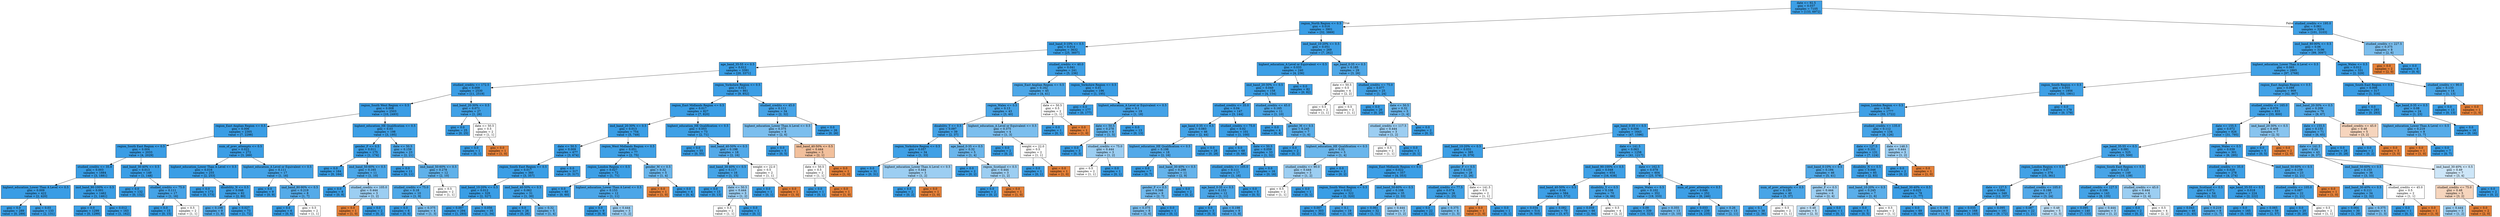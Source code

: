 digraph Tree {
node [shape=box, style="filled", color="black"] ;
0 [label="date <= 92.5\ngini = 0.037\nsamples = 7105\nvalue = [133, 6972]", fillcolor="#399de5fa"] ;
1 [label="region_North Region <= 0.5\ngini = 0.016\nsamples = 3901\nvalue = [32, 3869]", fillcolor="#399de5fd"] ;
0 -> 1 [labeldistance=2.5, labelangle=45, headlabel="True"] ;
2 [label="imd_band_0-10% <= 0.5\ngini = 0.014\nsamples = 3632\nvalue = [25, 3607]", fillcolor="#399de5fd"] ;
1 -> 2 ;
3 [label="age_band_35-55 <= 0.5\ngini = 0.012\nsamples = 3391\nvalue = [20, 3371]", fillcolor="#399de5fd"] ;
2 -> 3 ;
4 [label="studied_credits <= 172.5\ngini = 0.009\nsamples = 2530\nvalue = [11, 2519]", fillcolor="#399de5fe"] ;
3 -> 4 ;
5 [label="region_South West Region <= 0.5\ngini = 0.008\nsamples = 2503\nvalue = [10, 2493]", fillcolor="#399de5fe"] ;
4 -> 5 ;
6 [label="region_East Anglian Region <= 0.5\ngini = 0.006\nsamples = 2305\nvalue = [7, 2298]", fillcolor="#399de5fe"] ;
5 -> 6 ;
7 [label="region_South East Region <= 0.5\ngini = 0.004\nsamples = 2033\nvalue = [4, 2029]", fillcolor="#399de5fe"] ;
6 -> 7 ;
8 [label="studied_credits <= 35.0\ngini = 0.003\nsamples = 1884\nvalue = [3, 1881]", fillcolor="#399de5ff"] ;
7 -> 8 ;
9 [label="highest_education_Lower Than A Level <= 0.5\ngini = 0.009\nsamples = 422\nvalue = [2, 420]", fillcolor="#399de5fe"] ;
8 -> 9 ;
10 [label="gini = 0.0\nsamples = 289\nvalue = [0, 289]", fillcolor="#399de5ff"] ;
9 -> 10 ;
11 [label="gini = 0.03\nsamples = 133\nvalue = [2, 131]", fillcolor="#399de5fb"] ;
9 -> 11 ;
12 [label="imd_band_90-100% <= 0.5\ngini = 0.001\nsamples = 1462\nvalue = [1, 1461]", fillcolor="#399de5ff"] ;
8 -> 12 ;
13 [label="gini = 0.0\nsamples = 1299\nvalue = [0, 1299]", fillcolor="#399de5ff"] ;
12 -> 13 ;
14 [label="gini = 0.012\nsamples = 163\nvalue = [1, 162]", fillcolor="#399de5fd"] ;
12 -> 14 ;
15 [label="imd_band_30-40% <= 0.5\ngini = 0.013\nsamples = 149\nvalue = [1, 148]", fillcolor="#399de5fd"] ;
7 -> 15 ;
16 [label="gini = 0.0\nsamples = 132\nvalue = [0, 132]", fillcolor="#399de5ff"] ;
15 -> 16 ;
17 [label="studied_credits <= 75.0\ngini = 0.111\nsamples = 17\nvalue = [1, 16]", fillcolor="#399de5ef"] ;
15 -> 17 ;
18 [label="gini = 0.0\nsamples = 15\nvalue = [0, 15]", fillcolor="#399de5ff"] ;
17 -> 18 ;
19 [label="gini = 0.5\nsamples = 2\nvalue = [1, 1]", fillcolor="#e5813900"] ;
17 -> 19 ;
20 [label="num_of_prev_attempts <= 0.5\ngini = 0.022\nsamples = 272\nvalue = [3, 269]", fillcolor="#399de5fc"] ;
6 -> 20 ;
21 [label="highest_education_Lower Than A Level <= 0.5\ngini = 0.016\nsamples = 255\nvalue = [2, 253]", fillcolor="#399de5fd"] ;
20 -> 21 ;
22 [label="gini = 0.0\nsamples = 173\nvalue = [0, 173]", fillcolor="#399de5ff"] ;
21 -> 22 ;
23 [label="disability_N <= 0.5\ngini = 0.048\nsamples = 82\nvalue = [2, 80]", fillcolor="#399de5f9"] ;
21 -> 23 ;
24 [label="gini = 0.198\nsamples = 9\nvalue = [1, 8]", fillcolor="#399de5df"] ;
23 -> 24 ;
25 [label="gini = 0.027\nsamples = 73\nvalue = [1, 72]", fillcolor="#399de5fb"] ;
23 -> 25 ;
26 [label="highest_education_A Level or Equivalent <= 0.5\ngini = 0.111\nsamples = 17\nvalue = [1, 16]", fillcolor="#399de5ef"] ;
20 -> 26 ;
27 [label="gini = 0.0\nsamples = 9\nvalue = [0, 9]", fillcolor="#399de5ff"] ;
26 -> 27 ;
28 [label="imd_band_80-90% <= 0.5\ngini = 0.219\nsamples = 8\nvalue = [1, 7]", fillcolor="#399de5db"] ;
26 -> 28 ;
29 [label="gini = 0.0\nsamples = 6\nvalue = [0, 6]", fillcolor="#399de5ff"] ;
28 -> 29 ;
30 [label="gini = 0.5\nsamples = 2\nvalue = [1, 1]", fillcolor="#e5813900"] ;
28 -> 30 ;
31 [label="highest_education_HE Qualification <= 0.5\ngini = 0.03\nsamples = 198\nvalue = [3, 195]", fillcolor="#399de5fb"] ;
5 -> 31 ;
32 [label="gender_F <= 0.5\ngini = 0.011\nsamples = 175\nvalue = [1, 174]", fillcolor="#399de5fe"] ;
31 -> 32 ;
33 [label="gini = 0.0\nsamples = 164\nvalue = [0, 164]", fillcolor="#399de5ff"] ;
32 -> 33 ;
34 [label="imd_band_50-60% <= 0.5\ngini = 0.165\nsamples = 11\nvalue = [1, 10]", fillcolor="#399de5e6"] ;
32 -> 34 ;
35 [label="gini = 0.0\nsamples = 8\nvalue = [0, 8]", fillcolor="#399de5ff"] ;
34 -> 35 ;
36 [label="studied_credits <= 105.0\ngini = 0.444\nsamples = 3\nvalue = [1, 2]", fillcolor="#399de57f"] ;
34 -> 36 ;
37 [label="gini = 0.0\nsamples = 1\nvalue = [1, 0]", fillcolor="#e58139ff"] ;
36 -> 37 ;
38 [label="gini = 0.0\nsamples = 2\nvalue = [0, 2]", fillcolor="#399de5ff"] ;
36 -> 38 ;
39 [label="date <= 50.5\ngini = 0.159\nsamples = 23\nvalue = [2, 21]", fillcolor="#399de5e7"] ;
31 -> 39 ;
40 [label="gini = 0.0\nsamples = 11\nvalue = [0, 11]", fillcolor="#399de5ff"] ;
39 -> 40 ;
41 [label="imd_band_50-60% <= 0.5\ngini = 0.278\nsamples = 12\nvalue = [2, 10]", fillcolor="#399de5cc"] ;
39 -> 41 ;
42 [label="studied_credits <= 75.0\ngini = 0.18\nsamples = 10\nvalue = [1, 9]", fillcolor="#399de5e3"] ;
41 -> 42 ;
43 [label="gini = 0.0\nsamples = 6\nvalue = [0, 6]", fillcolor="#399de5ff"] ;
42 -> 43 ;
44 [label="gini = 0.375\nsamples = 4\nvalue = [1, 3]", fillcolor="#399de5aa"] ;
42 -> 44 ;
45 [label="gini = 0.5\nsamples = 2\nvalue = [1, 1]", fillcolor="#e5813900"] ;
41 -> 45 ;
46 [label="imd_band_20-30% <= 0.5\ngini = 0.071\nsamples = 27\nvalue = [1, 26]", fillcolor="#399de5f5"] ;
4 -> 46 ;
47 [label="gini = 0.0\nsamples = 25\nvalue = [0, 25]", fillcolor="#399de5ff"] ;
46 -> 47 ;
48 [label="date <= 50.5\ngini = 0.5\nsamples = 2\nvalue = [1, 1]", fillcolor="#e5813900"] ;
46 -> 48 ;
49 [label="gini = 0.0\nsamples = 1\nvalue = [0, 1]", fillcolor="#399de5ff"] ;
48 -> 49 ;
50 [label="gini = 0.0\nsamples = 1\nvalue = [1, 0]", fillcolor="#e58139ff"] ;
48 -> 50 ;
51 [label="region_Yorkshire Region <= 0.5\ngini = 0.021\nsamples = 861\nvalue = [9, 852]", fillcolor="#399de5fc"] ;
3 -> 51 ;
52 [label="region_East Midlands Region <= 0.5\ngini = 0.017\nsamples = 827\nvalue = [7, 820]", fillcolor="#399de5fd"] ;
51 -> 52 ;
53 [label="imd_band_20-30% <= 0.5\ngini = 0.013\nsamples = 754\nvalue = [5, 749]", fillcolor="#399de5fd"] ;
52 -> 53 ;
54 [label="date <= 50.5\ngini = 0.009\nsamples = 677\nvalue = [3, 674]", fillcolor="#399de5fe"] ;
53 -> 54 ;
55 [label="region_South East Region <= 0.5\ngini = 0.017\nsamples = 360\nvalue = [3, 357]", fillcolor="#399de5fd"] ;
54 -> 55 ;
56 [label="imd_band_10-20% <= 0.5\ngini = 0.012\nsamples = 329\nvalue = [2, 327]", fillcolor="#399de5fd"] ;
55 -> 56 ;
57 [label="gini = 0.007\nsamples = 294\nvalue = [1, 293]", fillcolor="#399de5fe"] ;
56 -> 57 ;
58 [label="gini = 0.056\nsamples = 35\nvalue = [1, 34]", fillcolor="#399de5f8"] ;
56 -> 58 ;
59 [label="imd_band_40-50% <= 0.5\ngini = 0.062\nsamples = 31\nvalue = [1, 30]", fillcolor="#399de5f6"] ;
55 -> 59 ;
60 [label="gini = 0.0\nsamples = 26\nvalue = [0, 26]", fillcolor="#399de5ff"] ;
59 -> 60 ;
61 [label="gini = 0.32\nsamples = 5\nvalue = [1, 4]", fillcolor="#399de5bf"] ;
59 -> 61 ;
62 [label="gini = 0.0\nsamples = 317\nvalue = [0, 317]", fillcolor="#399de5ff"] ;
54 -> 62 ;
63 [label="region_West Midlands Region <= 0.5\ngini = 0.051\nsamples = 77\nvalue = [2, 75]", fillcolor="#399de5f8"] ;
53 -> 63 ;
64 [label="region_London Region <= 0.5\ngini = 0.027\nsamples = 72\nvalue = [1, 71]", fillcolor="#399de5fb"] ;
63 -> 64 ;
65 [label="gini = 0.0\nsamples = 60\nvalue = [0, 60]", fillcolor="#399de5ff"] ;
64 -> 65 ;
66 [label="highest_education_Lower Than A Level <= 0.5\ngini = 0.153\nsamples = 12\nvalue = [1, 11]", fillcolor="#399de5e8"] ;
64 -> 66 ;
67 [label="gini = 0.0\nsamples = 9\nvalue = [0, 9]", fillcolor="#399de5ff"] ;
66 -> 67 ;
68 [label="gini = 0.444\nsamples = 3\nvalue = [1, 2]", fillcolor="#399de57f"] ;
66 -> 68 ;
69 [label="gender_M <= 0.5\ngini = 0.32\nsamples = 5\nvalue = [1, 4]", fillcolor="#399de5bf"] ;
63 -> 69 ;
70 [label="gini = 0.0\nsamples = 1\nvalue = [1, 0]", fillcolor="#e58139ff"] ;
69 -> 70 ;
71 [label="gini = 0.0\nsamples = 4\nvalue = [0, 4]", fillcolor="#399de5ff"] ;
69 -> 71 ;
72 [label="highest_education_HE Qualification <= 0.5\ngini = 0.053\nsamples = 73\nvalue = [2, 71]", fillcolor="#399de5f8"] ;
52 -> 72 ;
73 [label="gini = 0.0\nsamples = 55\nvalue = [0, 55]", fillcolor="#399de5ff"] ;
72 -> 73 ;
74 [label="imd_band_40-50% <= 0.5\ngini = 0.198\nsamples = 18\nvalue = [2, 16]", fillcolor="#399de5df"] ;
72 -> 74 ;
75 [label="imd_band_30-40% <= 0.5\ngini = 0.117\nsamples = 16\nvalue = [1, 15]", fillcolor="#399de5ee"] ;
74 -> 75 ;
76 [label="gini = 0.0\nsamples = 13\nvalue = [0, 13]", fillcolor="#399de5ff"] ;
75 -> 76 ;
77 [label="date <= 50.5\ngini = 0.444\nsamples = 3\nvalue = [1, 2]", fillcolor="#399de57f"] ;
75 -> 77 ;
78 [label="gini = 0.5\nsamples = 2\nvalue = [1, 1]", fillcolor="#e5813900"] ;
77 -> 78 ;
79 [label="gini = 0.0\nsamples = 1\nvalue = [0, 1]", fillcolor="#399de5ff"] ;
77 -> 79 ;
80 [label="weight <= 22.0\ngini = 0.5\nsamples = 2\nvalue = [1, 1]", fillcolor="#e5813900"] ;
74 -> 80 ;
81 [label="gini = 0.0\nsamples = 1\nvalue = [0, 1]", fillcolor="#399de5ff"] ;
80 -> 81 ;
82 [label="gini = 0.0\nsamples = 1\nvalue = [1, 0]", fillcolor="#e58139ff"] ;
80 -> 82 ;
83 [label="studied_credits <= 45.0\ngini = 0.111\nsamples = 34\nvalue = [2, 32]", fillcolor="#399de5ef"] ;
51 -> 83 ;
84 [label="highest_education_Lower Than A Level <= 0.5\ngini = 0.375\nsamples = 8\nvalue = [2, 6]", fillcolor="#399de5aa"] ;
83 -> 84 ;
85 [label="gini = 0.0\nsamples = 5\nvalue = [0, 5]", fillcolor="#399de5ff"] ;
84 -> 85 ;
86 [label="imd_band_40-50% <= 0.5\ngini = 0.444\nsamples = 3\nvalue = [2, 1]", fillcolor="#e581397f"] ;
84 -> 86 ;
87 [label="date <= 50.5\ngini = 0.5\nsamples = 2\nvalue = [1, 1]", fillcolor="#e5813900"] ;
86 -> 87 ;
88 [label="gini = 0.0\nsamples = 1\nvalue = [0, 1]", fillcolor="#399de5ff"] ;
87 -> 88 ;
89 [label="gini = 0.0\nsamples = 1\nvalue = [1, 0]", fillcolor="#e58139ff"] ;
87 -> 89 ;
90 [label="gini = 0.0\nsamples = 1\nvalue = [1, 0]", fillcolor="#e58139ff"] ;
86 -> 90 ;
91 [label="gini = 0.0\nsamples = 26\nvalue = [0, 26]", fillcolor="#399de5ff"] ;
83 -> 91 ;
92 [label="studied_credits <= 40.0\ngini = 0.041\nsamples = 241\nvalue = [5, 236]", fillcolor="#399de5fa"] ;
2 -> 92 ;
93 [label="region_East Anglian Region <= 0.5\ngini = 0.162\nsamples = 45\nvalue = [4, 41]", fillcolor="#399de5e6"] ;
92 -> 93 ;
94 [label="region_Wales <= 0.5\ngini = 0.13\nsamples = 43\nvalue = [3, 40]", fillcolor="#399de5ec"] ;
93 -> 94 ;
95 [label="disability_Y <= 0.5\ngini = 0.097\nsamples = 39\nvalue = [2, 37]", fillcolor="#399de5f1"] ;
94 -> 95 ;
96 [label="region_Yorkshire Region <= 0.5\ngini = 0.057\nsamples = 34\nvalue = [1, 33]", fillcolor="#399de5f7"] ;
95 -> 96 ;
97 [label="gini = 0.0\nsamples = 31\nvalue = [0, 31]", fillcolor="#399de5ff"] ;
96 -> 97 ;
98 [label="highest_education_Lower Than A Level <= 0.5\ngini = 0.444\nsamples = 3\nvalue = [1, 2]", fillcolor="#399de57f"] ;
96 -> 98 ;
99 [label="gini = 0.0\nsamples = 2\nvalue = [0, 2]", fillcolor="#399de5ff"] ;
98 -> 99 ;
100 [label="gini = 0.0\nsamples = 1\nvalue = [1, 0]", fillcolor="#e58139ff"] ;
98 -> 100 ;
101 [label="age_band_0-35 <= 0.5\ngini = 0.32\nsamples = 5\nvalue = [1, 4]", fillcolor="#399de5bf"] ;
95 -> 101 ;
102 [label="gini = 0.0\nsamples = 2\nvalue = [0, 2]", fillcolor="#399de5ff"] ;
101 -> 102 ;
103 [label="region_Scotland <= 0.5\ngini = 0.444\nsamples = 3\nvalue = [1, 2]", fillcolor="#399de57f"] ;
101 -> 103 ;
104 [label="gini = 0.0\nsamples = 2\nvalue = [0, 2]", fillcolor="#399de5ff"] ;
103 -> 104 ;
105 [label="gini = 0.0\nsamples = 1\nvalue = [1, 0]", fillcolor="#e58139ff"] ;
103 -> 105 ;
106 [label="highest_education_A Level or Equivalent <= 0.5\ngini = 0.375\nsamples = 4\nvalue = [1, 3]", fillcolor="#399de5aa"] ;
94 -> 106 ;
107 [label="gini = 0.0\nsamples = 2\nvalue = [0, 2]", fillcolor="#399de5ff"] ;
106 -> 107 ;
108 [label="weight <= 22.0\ngini = 0.5\nsamples = 2\nvalue = [1, 1]", fillcolor="#e5813900"] ;
106 -> 108 ;
109 [label="gini = 0.0\nsamples = 1\nvalue = [0, 1]", fillcolor="#399de5ff"] ;
108 -> 109 ;
110 [label="gini = 0.0\nsamples = 1\nvalue = [1, 0]", fillcolor="#e58139ff"] ;
108 -> 110 ;
111 [label="date <= 50.5\ngini = 0.5\nsamples = 2\nvalue = [1, 1]", fillcolor="#e5813900"] ;
93 -> 111 ;
112 [label="gini = 0.0\nsamples = 1\nvalue = [0, 1]", fillcolor="#399de5ff"] ;
111 -> 112 ;
113 [label="gini = 0.0\nsamples = 1\nvalue = [1, 0]", fillcolor="#e58139ff"] ;
111 -> 113 ;
114 [label="region_Yorkshire Region <= 0.5\ngini = 0.01\nsamples = 196\nvalue = [1, 195]", fillcolor="#399de5fe"] ;
92 -> 114 ;
115 [label="gini = 0.0\nsamples = 177\nvalue = [0, 177]", fillcolor="#399de5ff"] ;
114 -> 115 ;
116 [label="highest_education_A Level or Equivalent <= 0.5\ngini = 0.1\nsamples = 19\nvalue = [1, 18]", fillcolor="#399de5f1"] ;
114 -> 116 ;
117 [label="date <= 50.5\ngini = 0.278\nsamples = 6\nvalue = [1, 5]", fillcolor="#399de5cc"] ;
116 -> 117 ;
118 [label="gini = 0.0\nsamples = 3\nvalue = [0, 3]", fillcolor="#399de5ff"] ;
117 -> 118 ;
119 [label="studied_credits <= 75.0\ngini = 0.444\nsamples = 3\nvalue = [1, 2]", fillcolor="#399de57f"] ;
117 -> 119 ;
120 [label="gini = 0.5\nsamples = 2\nvalue = [1, 1]", fillcolor="#e5813900"] ;
119 -> 120 ;
121 [label="gini = 0.0\nsamples = 1\nvalue = [0, 1]", fillcolor="#399de5ff"] ;
119 -> 121 ;
122 [label="gini = 0.0\nsamples = 13\nvalue = [0, 13]", fillcolor="#399de5ff"] ;
116 -> 122 ;
123 [label="imd_band_10-20% <= 0.5\ngini = 0.051\nsamples = 269\nvalue = [7, 262]", fillcolor="#399de5f8"] ;
1 -> 123 ;
124 [label="highest_education_A Level or Equivalent <= 0.5\ngini = 0.033\nsamples = 240\nvalue = [4, 236]", fillcolor="#399de5fb"] ;
123 -> 124 ;
125 [label="imd_band_20-30% <= 0.5\ngini = 0.049\nsamples = 158\nvalue = [4, 154]", fillcolor="#399de5f8"] ;
124 -> 125 ;
126 [label="studied_credits <= 35.0\ngini = 0.04\nsamples = 147\nvalue = [3, 144]", fillcolor="#399de5fa"] ;
125 -> 126 ;
127 [label="age_band_0-35 <= 0.5\ngini = 0.083\nsamples = 46\nvalue = [2, 44]", fillcolor="#399de5f3"] ;
126 -> 127 ;
128 [label="highest_education_HE Qualification <= 0.5\ngini = 0.198\nsamples = 18\nvalue = [2, 16]", fillcolor="#399de5df"] ;
127 -> 128 ;
129 [label="gini = 0.0\nsamples = 7\nvalue = [0, 7]", fillcolor="#399de5ff"] ;
128 -> 129 ;
130 [label="imd_band_30-40% <= 0.5\ngini = 0.298\nsamples = 11\nvalue = [2, 9]", fillcolor="#399de5c6"] ;
128 -> 130 ;
131 [label="gender_F <= 0.5\ngini = 0.346\nsamples = 9\nvalue = [2, 7]", fillcolor="#399de5b6"] ;
130 -> 131 ;
132 [label="gini = 0.375\nsamples = 8\nvalue = [2, 6]", fillcolor="#399de5aa"] ;
131 -> 132 ;
133 [label="gini = 0.0\nsamples = 1\nvalue = [0, 1]", fillcolor="#399de5ff"] ;
131 -> 133 ;
134 [label="gini = 0.0\nsamples = 2\nvalue = [0, 2]", fillcolor="#399de5ff"] ;
130 -> 134 ;
135 [label="gini = 0.0\nsamples = 28\nvalue = [0, 28]", fillcolor="#399de5ff"] ;
127 -> 135 ;
136 [label="studied_credits <= 75.0\ngini = 0.02\nsamples = 101\nvalue = [1, 100]", fillcolor="#399de5fc"] ;
126 -> 136 ;
137 [label="gini = 0.0\nsamples = 68\nvalue = [0, 68]", fillcolor="#399de5ff"] ;
136 -> 137 ;
138 [label="date <= 50.5\ngini = 0.059\nsamples = 33\nvalue = [1, 32]", fillcolor="#399de5f7"] ;
136 -> 138 ;
139 [label="studied_credits <= 105.0\ngini = 0.111\nsamples = 17\nvalue = [1, 16]", fillcolor="#399de5ef"] ;
138 -> 139 ;
140 [label="age_band_0-35 <= 0.5\ngini = 0.153\nsamples = 12\nvalue = [1, 11]", fillcolor="#399de5e8"] ;
139 -> 140 ;
141 [label="gini = 0.0\nsamples = 3\nvalue = [0, 3]", fillcolor="#399de5ff"] ;
140 -> 141 ;
142 [label="gini = 0.198\nsamples = 9\nvalue = [1, 8]", fillcolor="#399de5df"] ;
140 -> 142 ;
143 [label="gini = 0.0\nsamples = 5\nvalue = [0, 5]", fillcolor="#399de5ff"] ;
139 -> 143 ;
144 [label="gini = 0.0\nsamples = 16\nvalue = [0, 16]", fillcolor="#399de5ff"] ;
138 -> 144 ;
145 [label="studied_credits <= 45.0\ngini = 0.165\nsamples = 11\nvalue = [1, 10]", fillcolor="#399de5e6"] ;
125 -> 145 ;
146 [label="gini = 0.0\nsamples = 4\nvalue = [0, 4]", fillcolor="#399de5ff"] ;
145 -> 146 ;
147 [label="gender_M <= 0.5\ngini = 0.245\nsamples = 7\nvalue = [1, 6]", fillcolor="#399de5d4"] ;
145 -> 147 ;
148 [label="gini = 0.0\nsamples = 2\nvalue = [0, 2]", fillcolor="#399de5ff"] ;
147 -> 148 ;
149 [label="highest_education_HE Qualification <= 0.5\ngini = 0.32\nsamples = 5\nvalue = [1, 4]", fillcolor="#399de5bf"] ;
147 -> 149 ;
150 [label="studied_credits <= 90.0\ngini = 0.444\nsamples = 3\nvalue = [1, 2]", fillcolor="#399de57f"] ;
149 -> 150 ;
151 [label="gini = 0.5\nsamples = 2\nvalue = [1, 1]", fillcolor="#e5813900"] ;
150 -> 151 ;
152 [label="gini = 0.0\nsamples = 1\nvalue = [0, 1]", fillcolor="#399de5ff"] ;
150 -> 152 ;
153 [label="gini = 0.0\nsamples = 2\nvalue = [0, 2]", fillcolor="#399de5ff"] ;
149 -> 153 ;
154 [label="gini = 0.0\nsamples = 82\nvalue = [0, 82]", fillcolor="#399de5ff"] ;
124 -> 154 ;
155 [label="age_band_0-35 <= 0.5\ngini = 0.185\nsamples = 29\nvalue = [3, 26]", fillcolor="#399de5e2"] ;
123 -> 155 ;
156 [label="date <= 50.5\ngini = 0.5\nsamples = 4\nvalue = [2, 2]", fillcolor="#e5813900"] ;
155 -> 156 ;
157 [label="gini = 0.5\nsamples = 2\nvalue = [1, 1]", fillcolor="#e5813900"] ;
156 -> 157 ;
158 [label="gini = 0.5\nsamples = 2\nvalue = [1, 1]", fillcolor="#e5813900"] ;
156 -> 158 ;
159 [label="studied_credits <= 75.0\ngini = 0.077\nsamples = 25\nvalue = [1, 24]", fillcolor="#399de5f4"] ;
155 -> 159 ;
160 [label="gini = 0.0\nsamples = 20\nvalue = [0, 20]", fillcolor="#399de5ff"] ;
159 -> 160 ;
161 [label="date <= 50.5\ngini = 0.32\nsamples = 5\nvalue = [1, 4]", fillcolor="#399de5bf"] ;
159 -> 161 ;
162 [label="studied_credits <= 117.5\ngini = 0.444\nsamples = 3\nvalue = [1, 2]", fillcolor="#399de57f"] ;
161 -> 162 ;
163 [label="gini = 0.5\nsamples = 2\nvalue = [1, 1]", fillcolor="#e5813900"] ;
162 -> 163 ;
164 [label="gini = 0.0\nsamples = 1\nvalue = [0, 1]", fillcolor="#399de5ff"] ;
162 -> 164 ;
165 [label="gini = 0.0\nsamples = 2\nvalue = [0, 2]", fillcolor="#399de5ff"] ;
161 -> 165 ;
166 [label="studied_credits <= 195.0\ngini = 0.061\nsamples = 3204\nvalue = [101, 3103]", fillcolor="#399de5f7"] ;
0 -> 166 [labeldistance=2.5, labelangle=-45, headlabel="False"] ;
167 [label="imd_band_80-90% <= 0.5\ngini = 0.06\nsamples = 3196\nvalue = [99, 3097]", fillcolor="#399de5f7"] ;
166 -> 167 ;
168 [label="highest_education_Lower Than A Level <= 0.5\ngini = 0.065\nsamples = 2865\nvalue = [97, 2768]", fillcolor="#399de5f6"] ;
167 -> 168 ;
169 [label="region_South Region <= 0.5\ngini = 0.055\nsamples = 1956\nvalue = [55, 1901]", fillcolor="#399de5f8"] ;
168 -> 169 ;
170 [label="region_London Region <= 0.5\ngini = 0.06\nsamples = 1777\nvalue = [55, 1722]", fillcolor="#399de5f7"] ;
169 -> 170 ;
171 [label="age_band_0-35 <= 0.5\ngini = 0.056\nsamples = 1643\nvalue = [47, 1596]", fillcolor="#399de5f7"] ;
170 -> 171 ;
172 [label="imd_band_10-20% <= 0.5\ngini = 0.031\nsamples = 385\nvalue = [6, 379]", fillcolor="#399de5fb"] ;
171 -> 172 ;
173 [label="region_East Midlands Region <= 0.5\ngini = 0.022\nsamples = 357\nvalue = [4, 353]", fillcolor="#399de5fc"] ;
172 -> 173 ;
174 [label="region_South West Region <= 0.5\ngini = 0.012\nsamples = 322\nvalue = [2, 320]", fillcolor="#399de5fd"] ;
173 -> 174 ;
175 [label="gini = 0.007\nsamples = 303\nvalue = [1, 302]", fillcolor="#399de5fe"] ;
174 -> 175 ;
176 [label="gini = 0.1\nsamples = 19\nvalue = [1, 18]", fillcolor="#399de5f1"] ;
174 -> 176 ;
177 [label="imd_band_50-60% <= 0.5\ngini = 0.108\nsamples = 35\nvalue = [2, 33]", fillcolor="#399de5f0"] ;
173 -> 177 ;
178 [label="gini = 0.061\nsamples = 32\nvalue = [1, 31]", fillcolor="#399de5f7"] ;
177 -> 178 ;
179 [label="gini = 0.444\nsamples = 3\nvalue = [1, 2]", fillcolor="#399de57f"] ;
177 -> 179 ;
180 [label="gender_F <= 0.5\ngini = 0.133\nsamples = 28\nvalue = [2, 26]", fillcolor="#399de5eb"] ;
172 -> 180 ;
181 [label="studied_credits <= 77.5\ngini = 0.074\nsamples = 26\nvalue = [1, 25]", fillcolor="#399de5f5"] ;
180 -> 181 ;
182 [label="gini = 0.0\nsamples = 22\nvalue = [0, 22]", fillcolor="#399de5ff"] ;
181 -> 182 ;
183 [label="gini = 0.375\nsamples = 4\nvalue = [1, 3]", fillcolor="#399de5aa"] ;
181 -> 183 ;
184 [label="date <= 141.5\ngini = 0.5\nsamples = 2\nvalue = [1, 1]", fillcolor="#e5813900"] ;
180 -> 184 ;
185 [label="gini = 0.0\nsamples = 1\nvalue = [1, 0]", fillcolor="#e58139ff"] ;
184 -> 185 ;
186 [label="gini = 0.0\nsamples = 1\nvalue = [0, 1]", fillcolor="#399de5ff"] ;
184 -> 186 ;
187 [label="date <= 141.5\ngini = 0.063\nsamples = 1258\nvalue = [41, 1217]", fillcolor="#399de5f6"] ;
171 -> 187 ;
188 [label="imd_band_90-100% <= 0.5\ngini = 0.048\nsamples = 654\nvalue = [16, 638]", fillcolor="#399de5f9"] ;
187 -> 188 ;
189 [label="imd_band_40-50% <= 0.5\ngini = 0.04\nsamples = 584\nvalue = [12, 572]", fillcolor="#399de5fa"] ;
188 -> 189 ;
190 [label="gini = 0.034\nsamples = 514\nvalue = [9, 505]", fillcolor="#399de5fa"] ;
189 -> 190 ;
191 [label="gini = 0.082\nsamples = 70\nvalue = [3, 67]", fillcolor="#399de5f4"] ;
189 -> 191 ;
192 [label="disability_Y <= 0.5\ngini = 0.108\nsamples = 70\nvalue = [4, 66]", fillcolor="#399de5f0"] ;
188 -> 192 ;
193 [label="gini = 0.059\nsamples = 66\nvalue = [2, 64]", fillcolor="#399de5f7"] ;
192 -> 193 ;
194 [label="gini = 0.5\nsamples = 4\nvalue = [2, 2]", fillcolor="#e5813900"] ;
192 -> 194 ;
195 [label="date <= 162.5\ngini = 0.079\nsamples = 604\nvalue = [25, 579]", fillcolor="#399de5f4"] ;
187 -> 195 ;
196 [label="region_Wales <= 0.5\ngini = 0.102\nsamples = 352\nvalue = [19, 333]", fillcolor="#399de5f0"] ;
195 -> 196 ;
197 [label="gini = 0.09\nsamples = 339\nvalue = [16, 323]", fillcolor="#399de5f2"] ;
196 -> 197 ;
198 [label="gini = 0.355\nsamples = 13\nvalue = [3, 10]", fillcolor="#399de5b3"] ;
196 -> 198 ;
199 [label="num_of_prev_attempts <= 0.5\ngini = 0.046\nsamples = 252\nvalue = [6, 246]", fillcolor="#399de5f9"] ;
195 -> 199 ;
200 [label="gini = 0.033\nsamples = 239\nvalue = [4, 235]", fillcolor="#399de5fb"] ;
199 -> 200 ;
201 [label="gini = 0.26\nsamples = 13\nvalue = [2, 11]", fillcolor="#399de5d1"] ;
199 -> 201 ;
202 [label="studied_credits <= 135.0\ngini = 0.112\nsamples = 134\nvalue = [8, 126]", fillcolor="#399de5ef"] ;
170 -> 202 ;
203 [label="date <= 127.5\ngini = 0.101\nsamples = 131\nvalue = [7, 124]", fillcolor="#399de5f1"] ;
202 -> 203 ;
204 [label="imd_band_0-10% <= 0.5\ngini = 0.194\nsamples = 46\nvalue = [5, 41]", fillcolor="#399de5e0"] ;
203 -> 204 ;
205 [label="num_of_prev_attempts <= 0.5\ngini = 0.139\nsamples = 40\nvalue = [3, 37]", fillcolor="#399de5ea"] ;
204 -> 205 ;
206 [label="gini = 0.1\nsamples = 38\nvalue = [2, 36]", fillcolor="#399de5f1"] ;
205 -> 206 ;
207 [label="gini = 0.5\nsamples = 2\nvalue = [1, 1]", fillcolor="#e5813900"] ;
205 -> 207 ;
208 [label="gender_F <= 0.5\ngini = 0.444\nsamples = 6\nvalue = [2, 4]", fillcolor="#399de57f"] ;
204 -> 208 ;
209 [label="gini = 0.48\nsamples = 5\nvalue = [2, 3]", fillcolor="#399de555"] ;
208 -> 209 ;
210 [label="gini = 0.0\nsamples = 1\nvalue = [0, 1]", fillcolor="#399de5ff"] ;
208 -> 210 ;
211 [label="disability_N <= 0.5\ngini = 0.046\nsamples = 85\nvalue = [2, 83]", fillcolor="#399de5f9"] ;
203 -> 211 ;
212 [label="imd_band_10-20% <= 0.5\ngini = 0.245\nsamples = 7\nvalue = [1, 6]", fillcolor="#399de5d4"] ;
211 -> 212 ;
213 [label="gini = 0.0\nsamples = 5\nvalue = [0, 5]", fillcolor="#399de5ff"] ;
212 -> 213 ;
214 [label="gini = 0.5\nsamples = 2\nvalue = [1, 1]", fillcolor="#e5813900"] ;
212 -> 214 ;
215 [label="imd_band_30-40% <= 0.5\ngini = 0.025\nsamples = 78\nvalue = [1, 77]", fillcolor="#399de5fc"] ;
211 -> 215 ;
216 [label="gini = 0.0\nsamples = 69\nvalue = [0, 69]", fillcolor="#399de5ff"] ;
215 -> 216 ;
217 [label="gini = 0.198\nsamples = 9\nvalue = [1, 8]", fillcolor="#399de5df"] ;
215 -> 217 ;
218 [label="date <= 148.5\ngini = 0.444\nsamples = 3\nvalue = [1, 2]", fillcolor="#399de57f"] ;
202 -> 218 ;
219 [label="gini = 0.0\nsamples = 2\nvalue = [0, 2]", fillcolor="#399de5ff"] ;
218 -> 219 ;
220 [label="gini = 0.0\nsamples = 1\nvalue = [1, 0]", fillcolor="#e58139ff"] ;
218 -> 220 ;
221 [label="gini = 0.0\nsamples = 179\nvalue = [0, 179]", fillcolor="#399de5ff"] ;
169 -> 221 ;
222 [label="region_East Anglian Region <= 0.5\ngini = 0.088\nsamples = 909\nvalue = [42, 867]", fillcolor="#399de5f3"] ;
168 -> 222 ;
223 [label="studied_credits <= 165.0\ngini = 0.076\nsamples = 833\nvalue = [33, 800]", fillcolor="#399de5f4"] ;
222 -> 223 ;
224 [label="date <= 155.5\ngini = 0.072\nsamples = 826\nvalue = [31, 795]", fillcolor="#399de5f5"] ;
223 -> 224 ;
225 [label="age_band_35-55 <= 0.5\ngini = 0.091\nsamples = 525\nvalue = [25, 500]", fillcolor="#399de5f2"] ;
224 -> 225 ;
226 [label="region_London Region <= 0.5\ngini = 0.077\nsamples = 376\nvalue = [15, 361]", fillcolor="#399de5f4"] ;
225 -> 226 ;
227 [label="date <= 127.5\ngini = 0.066\nsamples = 349\nvalue = [12, 337]", fillcolor="#399de5f6"] ;
226 -> 227 ;
228 [label="gini = 0.035\nsamples = 168\nvalue = [3, 165]", fillcolor="#399de5fa"] ;
227 -> 228 ;
229 [label="gini = 0.095\nsamples = 181\nvalue = [9, 172]", fillcolor="#399de5f2"] ;
227 -> 229 ;
230 [label="studied_credits <= 105.0\ngini = 0.198\nsamples = 27\nvalue = [3, 24]", fillcolor="#399de5df"] ;
226 -> 230 ;
231 [label="gini = 0.087\nsamples = 22\nvalue = [1, 21]", fillcolor="#399de5f3"] ;
230 -> 231 ;
232 [label="gini = 0.48\nsamples = 5\nvalue = [2, 3]", fillcolor="#399de555"] ;
230 -> 232 ;
233 [label="region_South East Region <= 0.5\ngini = 0.125\nsamples = 149\nvalue = [10, 139]", fillcolor="#399de5ed"] ;
225 -> 233 ;
234 [label="studied_credits <= 127.5\ngini = 0.106\nsamples = 143\nvalue = [8, 135]", fillcolor="#399de5f0"] ;
233 -> 234 ;
235 [label="gini = 0.095\nsamples = 140\nvalue = [7, 133]", fillcolor="#399de5f2"] ;
234 -> 235 ;
236 [label="gini = 0.444\nsamples = 3\nvalue = [1, 2]", fillcolor="#399de57f"] ;
234 -> 236 ;
237 [label="studied_credits <= 45.0\ngini = 0.444\nsamples = 6\nvalue = [2, 4]", fillcolor="#399de57f"] ;
233 -> 237 ;
238 [label="gini = 0.0\nsamples = 2\nvalue = [0, 2]", fillcolor="#399de5ff"] ;
237 -> 238 ;
239 [label="gini = 0.5\nsamples = 4\nvalue = [2, 2]", fillcolor="#e5813900"] ;
237 -> 239 ;
240 [label="region_Wales <= 0.5\ngini = 0.039\nsamples = 301\nvalue = [6, 295]", fillcolor="#399de5fa"] ;
224 -> 240 ;
241 [label="studied_credits <= 35.0\ngini = 0.028\nsamples = 278\nvalue = [4, 274]", fillcolor="#399de5fb"] ;
240 -> 241 ;
242 [label="region_Scotland <= 0.5\ngini = 0.071\nsamples = 54\nvalue = [2, 52]", fillcolor="#399de5f5"] ;
241 -> 242 ;
243 [label="gini = 0.043\nsamples = 46\nvalue = [1, 45]", fillcolor="#399de5f9"] ;
242 -> 243 ;
244 [label="gini = 0.219\nsamples = 8\nvalue = [1, 7]", fillcolor="#399de5db"] ;
242 -> 244 ;
245 [label="age_band_35-55 <= 0.5\ngini = 0.018\nsamples = 224\nvalue = [2, 222]", fillcolor="#399de5fd"] ;
241 -> 245 ;
246 [label="gini = 0.0\nsamples = 165\nvalue = [0, 165]", fillcolor="#399de5ff"] ;
245 -> 246 ;
247 [label="gini = 0.065\nsamples = 59\nvalue = [2, 57]", fillcolor="#399de5f6"] ;
245 -> 247 ;
248 [label="imd_band_50-60% <= 0.5\ngini = 0.159\nsamples = 23\nvalue = [2, 21]", fillcolor="#399de5e7"] ;
240 -> 248 ;
249 [label="studied_credits <= 105.0\ngini = 0.087\nsamples = 22\nvalue = [1, 21]", fillcolor="#399de5f3"] ;
248 -> 249 ;
250 [label="gini = 0.0\nsamples = 20\nvalue = [0, 20]", fillcolor="#399de5ff"] ;
249 -> 250 ;
251 [label="gini = 0.5\nsamples = 2\nvalue = [1, 1]", fillcolor="#e5813900"] ;
249 -> 251 ;
252 [label="gini = 0.0\nsamples = 1\nvalue = [1, 0]", fillcolor="#e58139ff"] ;
248 -> 252 ;
253 [label="imd_band_20-30% <= 0.5\ngini = 0.408\nsamples = 7\nvalue = [2, 5]", fillcolor="#399de599"] ;
223 -> 253 ;
254 [label="gini = 0.0\nsamples = 5\nvalue = [0, 5]", fillcolor="#399de5ff"] ;
253 -> 254 ;
255 [label="gini = 0.0\nsamples = 2\nvalue = [2, 0]", fillcolor="#e58139ff"] ;
253 -> 255 ;
256 [label="imd_band_20-30% <= 0.5\ngini = 0.209\nsamples = 76\nvalue = [9, 67]", fillcolor="#399de5dd"] ;
222 -> 256 ;
257 [label="date <= 155.5\ngini = 0.155\nsamples = 71\nvalue = [6, 65]", fillcolor="#399de5e7"] ;
256 -> 257 ;
258 [label="date <= 141.5\ngini = 0.24\nsamples = 43\nvalue = [6, 37]", fillcolor="#399de5d6"] ;
257 -> 258 ;
259 [label="imd_band_50-60% <= 0.5\ngini = 0.153\nsamples = 36\nvalue = [3, 33]", fillcolor="#399de5e8"] ;
258 -> 259 ;
260 [label="imd_band_30-40% <= 0.5\ngini = 0.111\nsamples = 34\nvalue = [2, 32]", fillcolor="#399de5ef"] ;
259 -> 260 ;
261 [label="gini = 0.064\nsamples = 30\nvalue = [1, 29]", fillcolor="#399de5f6"] ;
260 -> 261 ;
262 [label="gini = 0.375\nsamples = 4\nvalue = [1, 3]", fillcolor="#399de5aa"] ;
260 -> 262 ;
263 [label="studied_credits <= 45.0\ngini = 0.5\nsamples = 2\nvalue = [1, 1]", fillcolor="#e5813900"] ;
259 -> 263 ;
264 [label="gini = 0.0\nsamples = 1\nvalue = [0, 1]", fillcolor="#399de5ff"] ;
263 -> 264 ;
265 [label="gini = 0.0\nsamples = 1\nvalue = [1, 0]", fillcolor="#e58139ff"] ;
263 -> 265 ;
266 [label="imd_band_30-40% <= 0.5\ngini = 0.49\nsamples = 7\nvalue = [3, 4]", fillcolor="#399de540"] ;
258 -> 266 ;
267 [label="studied_credits <= 75.0\ngini = 0.48\nsamples = 5\nvalue = [3, 2]", fillcolor="#e5813955"] ;
266 -> 267 ;
268 [label="gini = 0.444\nsamples = 3\nvalue = [1, 2]", fillcolor="#399de57f"] ;
267 -> 268 ;
269 [label="gini = 0.0\nsamples = 2\nvalue = [2, 0]", fillcolor="#e58139ff"] ;
267 -> 269 ;
270 [label="gini = 0.0\nsamples = 2\nvalue = [0, 2]", fillcolor="#399de5ff"] ;
266 -> 270 ;
271 [label="gini = 0.0\nsamples = 28\nvalue = [0, 28]", fillcolor="#399de5ff"] ;
257 -> 271 ;
272 [label="studied_credits <= 45.0\ngini = 0.48\nsamples = 5\nvalue = [3, 2]", fillcolor="#e5813955"] ;
256 -> 272 ;
273 [label="gini = 0.0\nsamples = 2\nvalue = [0, 2]", fillcolor="#399de5ff"] ;
272 -> 273 ;
274 [label="gini = 0.0\nsamples = 3\nvalue = [3, 0]", fillcolor="#e58139ff"] ;
272 -> 274 ;
275 [label="region_Wales <= 0.5\ngini = 0.012\nsamples = 331\nvalue = [2, 329]", fillcolor="#399de5fd"] ;
167 -> 275 ;
276 [label="region_South East Region <= 0.5\ngini = 0.006\nsamples = 317\nvalue = [1, 316]", fillcolor="#399de5fe"] ;
275 -> 276 ;
277 [label="gini = 0.0\nsamples = 293\nvalue = [0, 293]", fillcolor="#399de5ff"] ;
276 -> 277 ;
278 [label="age_band_0-35 <= 0.5\ngini = 0.08\nsamples = 24\nvalue = [1, 23]", fillcolor="#399de5f4"] ;
276 -> 278 ;
279 [label="highest_education_Lower Than A Level <= 0.5\ngini = 0.219\nsamples = 8\nvalue = [1, 7]", fillcolor="#399de5db"] ;
278 -> 279 ;
280 [label="gini = 0.0\nsamples = 1\nvalue = [1, 0]", fillcolor="#e58139ff"] ;
279 -> 280 ;
281 [label="gini = 0.0\nsamples = 7\nvalue = [0, 7]", fillcolor="#399de5ff"] ;
279 -> 281 ;
282 [label="gini = 0.0\nsamples = 16\nvalue = [0, 16]", fillcolor="#399de5ff"] ;
278 -> 282 ;
283 [label="studied_credits <= 90.0\ngini = 0.133\nsamples = 14\nvalue = [1, 13]", fillcolor="#399de5eb"] ;
275 -> 283 ;
284 [label="gini = 0.0\nsamples = 13\nvalue = [0, 13]", fillcolor="#399de5ff"] ;
283 -> 284 ;
285 [label="gini = 0.0\nsamples = 1\nvalue = [1, 0]", fillcolor="#e58139ff"] ;
283 -> 285 ;
286 [label="studied_credits <= 227.5\ngini = 0.375\nsamples = 8\nvalue = [2, 6]", fillcolor="#399de5aa"] ;
166 -> 286 ;
287 [label="gini = 0.0\nsamples = 2\nvalue = [2, 0]", fillcolor="#e58139ff"] ;
286 -> 287 ;
288 [label="gini = 0.0\nsamples = 6\nvalue = [0, 6]", fillcolor="#399de5ff"] ;
286 -> 288 ;
}